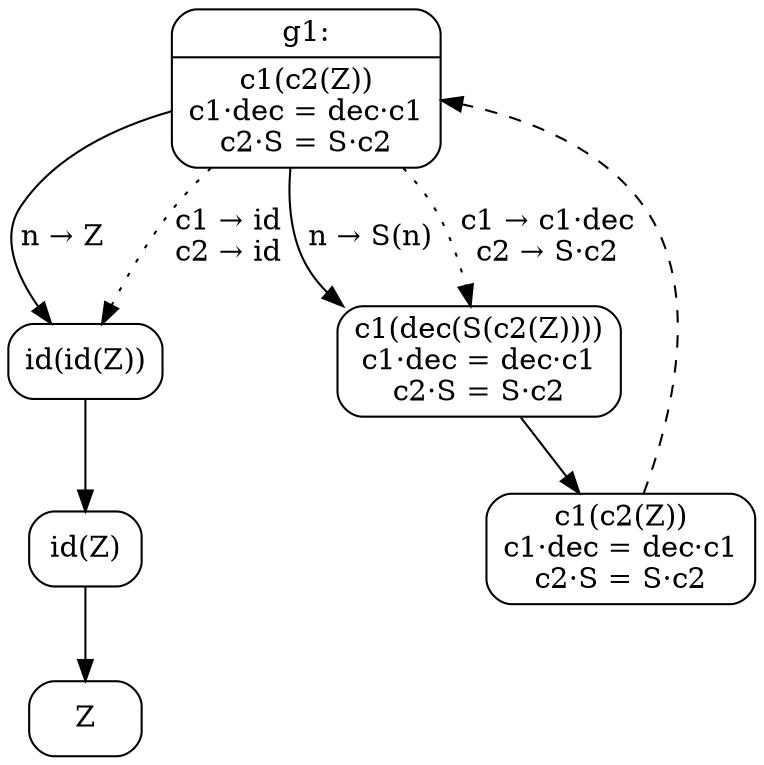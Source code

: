 digraph {
  node [shape=box, style=rounded];

  G1 [shape=record, label="{g1:|c1(c2(Z))\nc1·dec = dec·c1\nc2·S = S·c2}"];

  C1 [label="id(id(Z))"];
  G1 -> C1 [label="n → Z"];
  G1 -> C1 [label="c1 → id\nc2 → id", style=dotted];

  C2 [label="c1(dec(S(c2(Z))))\nc1·dec = dec·c1\nc2·S = S·c2"];
  G1 -> C2 [label="n → S(n)"];
  G1 -> C2 [label="c1 → c1·dec\nc2 → S·c2", style=dotted];

  C3 [label="id(Z)"];
  C1 -> C3;
  C4 [label="Z"];
  C3 -> C4;

  C5 [label="c1(c2(Z))\nc1·dec = dec·c1\nc2·S = S·c2"];
  C2 -> C5;
  C5 -> G1 [style=dashed];
}
